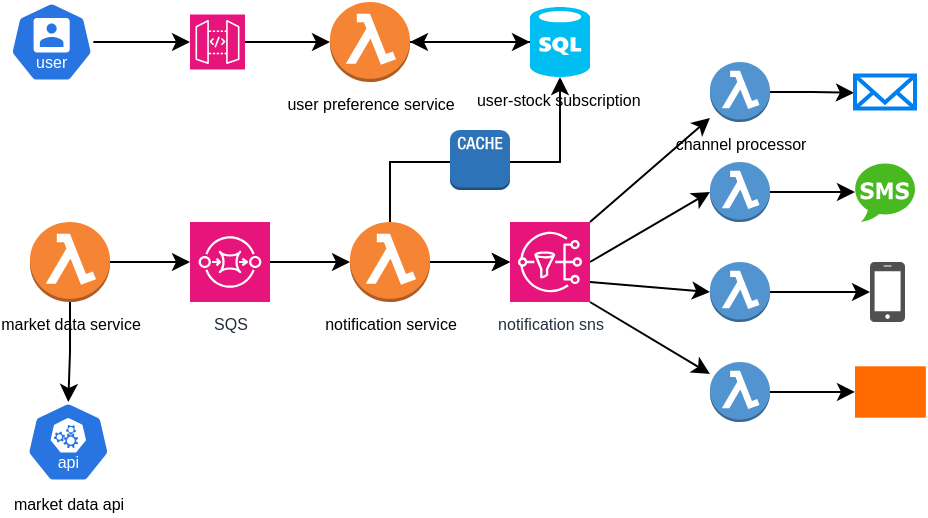 <mxfile version="27.1.5">
  <diagram name="Page-1" id="MnSyCC21sY5OI805uBqv">
    <mxGraphModel dx="772" dy="452" grid="1" gridSize="10" guides="1" tooltips="1" connect="1" arrows="1" fold="1" page="1" pageScale="1" pageWidth="850" pageHeight="1100" math="0" shadow="0">
      <root>
        <mxCell id="0" />
        <mxCell id="1" parent="0" />
        <mxCell id="1n4Irk2fhrzzGr3Gj0kl-3" value="" style="edgeStyle=orthogonalEdgeStyle;rounded=0;orthogonalLoop=1;jettySize=auto;html=1;fontSize=8;" edge="1" parent="1" source="1n4Irk2fhrzzGr3Gj0kl-1" target="1n4Irk2fhrzzGr3Gj0kl-2">
          <mxGeometry relative="1" as="geometry" />
        </mxCell>
        <mxCell id="1n4Irk2fhrzzGr3Gj0kl-52" value="" style="edgeStyle=orthogonalEdgeStyle;rounded=0;orthogonalLoop=1;jettySize=auto;html=1;fontSize=8;" edge="1" parent="1" source="1n4Irk2fhrzzGr3Gj0kl-1" target="1n4Irk2fhrzzGr3Gj0kl-51">
          <mxGeometry relative="1" as="geometry" />
        </mxCell>
        <mxCell id="1n4Irk2fhrzzGr3Gj0kl-1" value="market data service" style="outlineConnect=0;dashed=0;verticalLabelPosition=bottom;verticalAlign=top;align=center;html=1;shape=mxgraph.aws3.lambda_function;fillColor=#F58534;gradientColor=none;fontSize=8;" vertex="1" parent="1">
          <mxGeometry x="200" y="390" width="40" height="40" as="geometry" />
        </mxCell>
        <mxCell id="1n4Irk2fhrzzGr3Gj0kl-5" value="" style="edgeStyle=orthogonalEdgeStyle;rounded=0;orthogonalLoop=1;jettySize=auto;html=1;fontSize=8;" edge="1" parent="1" source="1n4Irk2fhrzzGr3Gj0kl-2" target="1n4Irk2fhrzzGr3Gj0kl-4">
          <mxGeometry relative="1" as="geometry" />
        </mxCell>
        <mxCell id="1n4Irk2fhrzzGr3Gj0kl-2" value="SQS" style="sketch=0;points=[[0,0,0],[0.25,0,0],[0.5,0,0],[0.75,0,0],[1,0,0],[0,1,0],[0.25,1,0],[0.5,1,0],[0.75,1,0],[1,1,0],[0,0.25,0],[0,0.5,0],[0,0.75,0],[1,0.25,0],[1,0.5,0],[1,0.75,0]];outlineConnect=0;fontColor=#232F3E;fillColor=#E7157B;strokeColor=#ffffff;dashed=0;verticalLabelPosition=bottom;verticalAlign=top;align=center;html=1;fontSize=8;fontStyle=0;aspect=fixed;shape=mxgraph.aws4.resourceIcon;resIcon=mxgraph.aws4.sqs;" vertex="1" parent="1">
          <mxGeometry x="280" y="390" width="40" height="40" as="geometry" />
        </mxCell>
        <mxCell id="1n4Irk2fhrzzGr3Gj0kl-25" value="" style="edgeStyle=orthogonalEdgeStyle;rounded=0;orthogonalLoop=1;jettySize=auto;html=1;fontSize=8;" edge="1" parent="1" source="1n4Irk2fhrzzGr3Gj0kl-4" target="1n4Irk2fhrzzGr3Gj0kl-24">
          <mxGeometry relative="1" as="geometry" />
        </mxCell>
        <mxCell id="1n4Irk2fhrzzGr3Gj0kl-42" style="edgeStyle=orthogonalEdgeStyle;rounded=0;orthogonalLoop=1;jettySize=auto;html=1;exitX=0.5;exitY=0;exitDx=0;exitDy=0;exitPerimeter=0;fontSize=8;" edge="1" parent="1" source="1n4Irk2fhrzzGr3Gj0kl-4" target="1n4Irk2fhrzzGr3Gj0kl-12">
          <mxGeometry relative="1" as="geometry">
            <Array as="points">
              <mxPoint x="380" y="360" />
              <mxPoint x="465" y="360" />
            </Array>
          </mxGeometry>
        </mxCell>
        <mxCell id="1n4Irk2fhrzzGr3Gj0kl-4" value="notification service" style="outlineConnect=0;dashed=0;verticalLabelPosition=bottom;verticalAlign=top;align=center;html=1;shape=mxgraph.aws3.lambda_function;fillColor=#F58534;gradientColor=none;fontSize=8;" vertex="1" parent="1">
          <mxGeometry x="360" y="390" width="40" height="40" as="geometry" />
        </mxCell>
        <mxCell id="1n4Irk2fhrzzGr3Gj0kl-14" value="" style="edgeStyle=orthogonalEdgeStyle;rounded=0;orthogonalLoop=1;jettySize=auto;html=1;fontSize=8;" edge="1" parent="1" source="1n4Irk2fhrzzGr3Gj0kl-7" target="1n4Irk2fhrzzGr3Gj0kl-12">
          <mxGeometry relative="1" as="geometry" />
        </mxCell>
        <mxCell id="1n4Irk2fhrzzGr3Gj0kl-7" value="user preference service" style="outlineConnect=0;dashed=0;verticalLabelPosition=bottom;verticalAlign=top;align=center;html=1;shape=mxgraph.aws3.lambda_function;fillColor=#F58534;gradientColor=none;fontSize=8;" vertex="1" parent="1">
          <mxGeometry x="350" y="280" width="40" height="40" as="geometry" />
        </mxCell>
        <mxCell id="1n4Irk2fhrzzGr3Gj0kl-13" value="" style="edgeStyle=orthogonalEdgeStyle;rounded=0;orthogonalLoop=1;jettySize=auto;html=1;fontSize=8;" edge="1" parent="1" source="1n4Irk2fhrzzGr3Gj0kl-12" target="1n4Irk2fhrzzGr3Gj0kl-7">
          <mxGeometry relative="1" as="geometry" />
        </mxCell>
        <mxCell id="1n4Irk2fhrzzGr3Gj0kl-12" value="user-stock subscription&amp;nbsp;" style="verticalLabelPosition=bottom;html=1;verticalAlign=top;align=center;strokeColor=none;fillColor=#00BEF2;shape=mxgraph.azure.sql_database;fontSize=8;" vertex="1" parent="1">
          <mxGeometry x="450" y="282.5" width="30" height="35" as="geometry" />
        </mxCell>
        <mxCell id="1n4Irk2fhrzzGr3Gj0kl-54" value="" style="edgeStyle=orthogonalEdgeStyle;rounded=0;orthogonalLoop=1;jettySize=auto;html=1;" edge="1" parent="1" source="1n4Irk2fhrzzGr3Gj0kl-18" target="1n4Irk2fhrzzGr3Gj0kl-53">
          <mxGeometry relative="1" as="geometry" />
        </mxCell>
        <mxCell id="1n4Irk2fhrzzGr3Gj0kl-18" value="" style="aspect=fixed;sketch=0;html=1;dashed=0;whitespace=wrap;verticalLabelPosition=bottom;verticalAlign=top;fillColor=#2875E2;strokeColor=#ffffff;points=[[0.005,0.63,0],[0.1,0.2,0],[0.9,0.2,0],[0.5,0,0],[0.995,0.63,0],[0.72,0.99,0],[0.5,1,0],[0.28,0.99,0]];shape=mxgraph.kubernetes.icon2;kubernetesLabel=1;prIcon=user;fontSize=8;" vertex="1" parent="1">
          <mxGeometry x="190" y="280" width="41.67" height="40" as="geometry" />
        </mxCell>
        <mxCell id="1n4Irk2fhrzzGr3Gj0kl-47" value="" style="edgeStyle=orthogonalEdgeStyle;rounded=0;orthogonalLoop=1;jettySize=auto;html=1;entryX=-0.017;entryY=0.526;entryDx=0;entryDy=0;entryPerimeter=0;fontSize=8;" edge="1" parent="1" source="1n4Irk2fhrzzGr3Gj0kl-26" target="1n4Irk2fhrzzGr3Gj0kl-43">
          <mxGeometry relative="1" as="geometry" />
        </mxCell>
        <mxCell id="1n4Irk2fhrzzGr3Gj0kl-26" value="channel processor" style="outlineConnect=0;dashed=0;verticalLabelPosition=bottom;verticalAlign=top;align=center;html=1;shape=mxgraph.aws3.lambda_function;fillColor=#5294CF;gradientColor=none;fontSize=8;" vertex="1" parent="1">
          <mxGeometry x="540" y="310" width="30" height="30" as="geometry" />
        </mxCell>
        <mxCell id="1n4Irk2fhrzzGr3Gj0kl-48" value="" style="edgeStyle=orthogonalEdgeStyle;rounded=0;orthogonalLoop=1;jettySize=auto;html=1;fontSize=8;" edge="1" parent="1" source="1n4Irk2fhrzzGr3Gj0kl-27" target="1n4Irk2fhrzzGr3Gj0kl-44">
          <mxGeometry relative="1" as="geometry" />
        </mxCell>
        <mxCell id="1n4Irk2fhrzzGr3Gj0kl-27" value="" style="outlineConnect=0;dashed=0;verticalLabelPosition=bottom;verticalAlign=top;align=center;html=1;shape=mxgraph.aws3.lambda_function;fillColor=#5294CF;gradientColor=none;fontSize=8;" vertex="1" parent="1">
          <mxGeometry x="540" y="360" width="30" height="30" as="geometry" />
        </mxCell>
        <mxCell id="1n4Irk2fhrzzGr3Gj0kl-49" value="" style="edgeStyle=orthogonalEdgeStyle;rounded=0;orthogonalLoop=1;jettySize=auto;html=1;fontSize=8;" edge="1" parent="1" source="1n4Irk2fhrzzGr3Gj0kl-30" target="1n4Irk2fhrzzGr3Gj0kl-45">
          <mxGeometry relative="1" as="geometry" />
        </mxCell>
        <mxCell id="1n4Irk2fhrzzGr3Gj0kl-30" value="" style="outlineConnect=0;dashed=0;verticalLabelPosition=bottom;verticalAlign=top;align=center;html=1;shape=mxgraph.aws3.lambda_function;fillColor=#5294CF;gradientColor=none;fontSize=8;" vertex="1" parent="1">
          <mxGeometry x="540" y="410" width="30" height="30" as="geometry" />
        </mxCell>
        <mxCell id="1n4Irk2fhrzzGr3Gj0kl-50" value="" style="edgeStyle=orthogonalEdgeStyle;rounded=0;orthogonalLoop=1;jettySize=auto;html=1;fontSize=8;" edge="1" parent="1" source="1n4Irk2fhrzzGr3Gj0kl-31" target="1n4Irk2fhrzzGr3Gj0kl-46">
          <mxGeometry relative="1" as="geometry" />
        </mxCell>
        <mxCell id="1n4Irk2fhrzzGr3Gj0kl-31" value="" style="outlineConnect=0;dashed=0;verticalLabelPosition=bottom;verticalAlign=top;align=center;html=1;shape=mxgraph.aws3.lambda_function;fillColor=#5294CF;gradientColor=none;fontSize=8;" vertex="1" parent="1">
          <mxGeometry x="540" y="460" width="30" height="30" as="geometry" />
        </mxCell>
        <mxCell id="1n4Irk2fhrzzGr3Gj0kl-34" value="" style="endArrow=classic;html=1;rounded=0;fontSize=8;" edge="1" parent="1" target="1n4Irk2fhrzzGr3Gj0kl-26">
          <mxGeometry width="50" height="50" relative="1" as="geometry">
            <mxPoint x="480" y="390" as="sourcePoint" />
            <mxPoint x="530" y="340" as="targetPoint" />
          </mxGeometry>
        </mxCell>
        <mxCell id="1n4Irk2fhrzzGr3Gj0kl-37" value="" style="endArrow=classic;html=1;rounded=0;entryX=0;entryY=0.5;entryDx=0;entryDy=0;entryPerimeter=0;fontSize=8;" edge="1" parent="1" target="1n4Irk2fhrzzGr3Gj0kl-27">
          <mxGeometry width="50" height="50" relative="1" as="geometry">
            <mxPoint x="480" y="410" as="sourcePoint" />
            <mxPoint x="530" y="360" as="targetPoint" />
          </mxGeometry>
        </mxCell>
        <mxCell id="1n4Irk2fhrzzGr3Gj0kl-38" value="" style="endArrow=classic;html=1;rounded=0;entryX=0;entryY=0.5;entryDx=0;entryDy=0;entryPerimeter=0;fontSize=8;" edge="1" parent="1" target="1n4Irk2fhrzzGr3Gj0kl-30">
          <mxGeometry width="50" height="50" relative="1" as="geometry">
            <mxPoint x="480" y="420" as="sourcePoint" />
            <mxPoint x="530" y="370" as="targetPoint" />
          </mxGeometry>
        </mxCell>
        <mxCell id="1n4Irk2fhrzzGr3Gj0kl-39" value="" style="endArrow=classic;html=1;rounded=0;fontSize=8;" edge="1" parent="1" target="1n4Irk2fhrzzGr3Gj0kl-31">
          <mxGeometry width="50" height="50" relative="1" as="geometry">
            <mxPoint x="480" y="430" as="sourcePoint" />
            <mxPoint x="530" y="380" as="targetPoint" />
          </mxGeometry>
        </mxCell>
        <mxCell id="1n4Irk2fhrzzGr3Gj0kl-40" value="" style="edgeStyle=orthogonalEdgeStyle;rounded=0;orthogonalLoop=1;jettySize=auto;html=1;fontSize=8;" edge="1" parent="1" source="1n4Irk2fhrzzGr3Gj0kl-4" target="1n4Irk2fhrzzGr3Gj0kl-24">
          <mxGeometry relative="1" as="geometry">
            <mxPoint x="400" y="410" as="sourcePoint" />
            <mxPoint x="465" y="318" as="targetPoint" />
          </mxGeometry>
        </mxCell>
        <mxCell id="1n4Irk2fhrzzGr3Gj0kl-24" value="notification sns" style="sketch=0;points=[[0,0,0],[0.25,0,0],[0.5,0,0],[0.75,0,0],[1,0,0],[0,1,0],[0.25,1,0],[0.5,1,0],[0.75,1,0],[1,1,0],[0,0.25,0],[0,0.5,0],[0,0.75,0],[1,0.25,0],[1,0.5,0],[1,0.75,0]];outlineConnect=0;fontColor=#232F3E;fillColor=#E7157B;strokeColor=#ffffff;dashed=0;verticalLabelPosition=bottom;verticalAlign=top;align=center;html=1;fontSize=8;fontStyle=0;aspect=fixed;shape=mxgraph.aws4.resourceIcon;resIcon=mxgraph.aws4.sns;" vertex="1" parent="1">
          <mxGeometry x="440" y="390" width="40" height="40" as="geometry" />
        </mxCell>
        <mxCell id="1n4Irk2fhrzzGr3Gj0kl-43" value="" style="html=1;verticalLabelPosition=bottom;align=center;labelBackgroundColor=#ffffff;verticalAlign=top;strokeWidth=2;strokeColor=#0080F0;shadow=0;dashed=0;shape=mxgraph.ios7.icons.mail;fontSize=8;" vertex="1" parent="1">
          <mxGeometry x="612.5" y="316.75" width="30" height="16.5" as="geometry" />
        </mxCell>
        <mxCell id="1n4Irk2fhrzzGr3Gj0kl-44" value="" style="dashed=0;outlineConnect=0;html=1;align=center;labelPosition=center;verticalLabelPosition=bottom;verticalAlign=top;shape=mxgraph.weblogos.sms;fillColor=#48B921;strokeColor=none;fontSize=8;" vertex="1" parent="1">
          <mxGeometry x="612.5" y="360" width="30" height="30" as="geometry" />
        </mxCell>
        <mxCell id="1n4Irk2fhrzzGr3Gj0kl-45" value="" style="sketch=0;pointerEvents=1;shadow=0;dashed=0;html=1;strokeColor=none;fillColor=#505050;labelPosition=center;verticalLabelPosition=bottom;verticalAlign=top;outlineConnect=0;align=center;shape=mxgraph.office.devices.cell_phone_iphone_standalone;fontSize=8;" vertex="1" parent="1">
          <mxGeometry x="620" y="410" width="17.5" height="30" as="geometry" />
        </mxCell>
        <mxCell id="1n4Irk2fhrzzGr3Gj0kl-46" value="" style="points=[];aspect=fixed;html=1;align=center;shadow=0;dashed=0;fillColor=#FF6A00;strokeColor=none;shape=mxgraph.alibaba_cloud.cmp_cloud_mobile_push;fontSize=8;" vertex="1" parent="1">
          <mxGeometry x="612.5" y="462.15" width="35.42" height="25.7" as="geometry" />
        </mxCell>
        <mxCell id="1n4Irk2fhrzzGr3Gj0kl-51" value="market data api" style="aspect=fixed;sketch=0;html=1;dashed=0;whitespace=wrap;verticalLabelPosition=bottom;verticalAlign=top;fillColor=#2875E2;strokeColor=#ffffff;points=[[0.005,0.63,0],[0.1,0.2,0],[0.9,0.2,0],[0.5,0,0],[0.995,0.63,0],[0.72,0.99,0],[0.5,1,0],[0.28,0.99,0]];shape=mxgraph.kubernetes.icon2;kubernetesLabel=1;prIcon=api;fontSize=8;" vertex="1" parent="1">
          <mxGeometry x="198.33" y="480" width="41.67" height="40" as="geometry" />
        </mxCell>
        <mxCell id="1n4Irk2fhrzzGr3Gj0kl-55" value="" style="edgeStyle=orthogonalEdgeStyle;rounded=0;orthogonalLoop=1;jettySize=auto;html=1;" edge="1" parent="1" source="1n4Irk2fhrzzGr3Gj0kl-53" target="1n4Irk2fhrzzGr3Gj0kl-7">
          <mxGeometry relative="1" as="geometry" />
        </mxCell>
        <mxCell id="1n4Irk2fhrzzGr3Gj0kl-53" value="" style="sketch=0;points=[[0,0,0],[0.25,0,0],[0.5,0,0],[0.75,0,0],[1,0,0],[0,1,0],[0.25,1,0],[0.5,1,0],[0.75,1,0],[1,1,0],[0,0.25,0],[0,0.5,0],[0,0.75,0],[1,0.25,0],[1,0.5,0],[1,0.75,0]];outlineConnect=0;fontColor=#232F3E;fillColor=#E7157B;strokeColor=#ffffff;dashed=0;verticalLabelPosition=bottom;verticalAlign=top;align=center;html=1;fontSize=8;fontStyle=0;aspect=fixed;shape=mxgraph.aws4.resourceIcon;resIcon=mxgraph.aws4.api_gateway;" vertex="1" parent="1">
          <mxGeometry x="280" y="286.25" width="27.5" height="27.5" as="geometry" />
        </mxCell>
        <mxCell id="1n4Irk2fhrzzGr3Gj0kl-57" value="" style="outlineConnect=0;dashed=0;verticalLabelPosition=bottom;verticalAlign=top;align=center;html=1;shape=mxgraph.aws3.cache_node;fillColor=#2E73B8;gradientColor=none;" vertex="1" parent="1">
          <mxGeometry x="410" y="344" width="30" height="30" as="geometry" />
        </mxCell>
      </root>
    </mxGraphModel>
  </diagram>
</mxfile>
